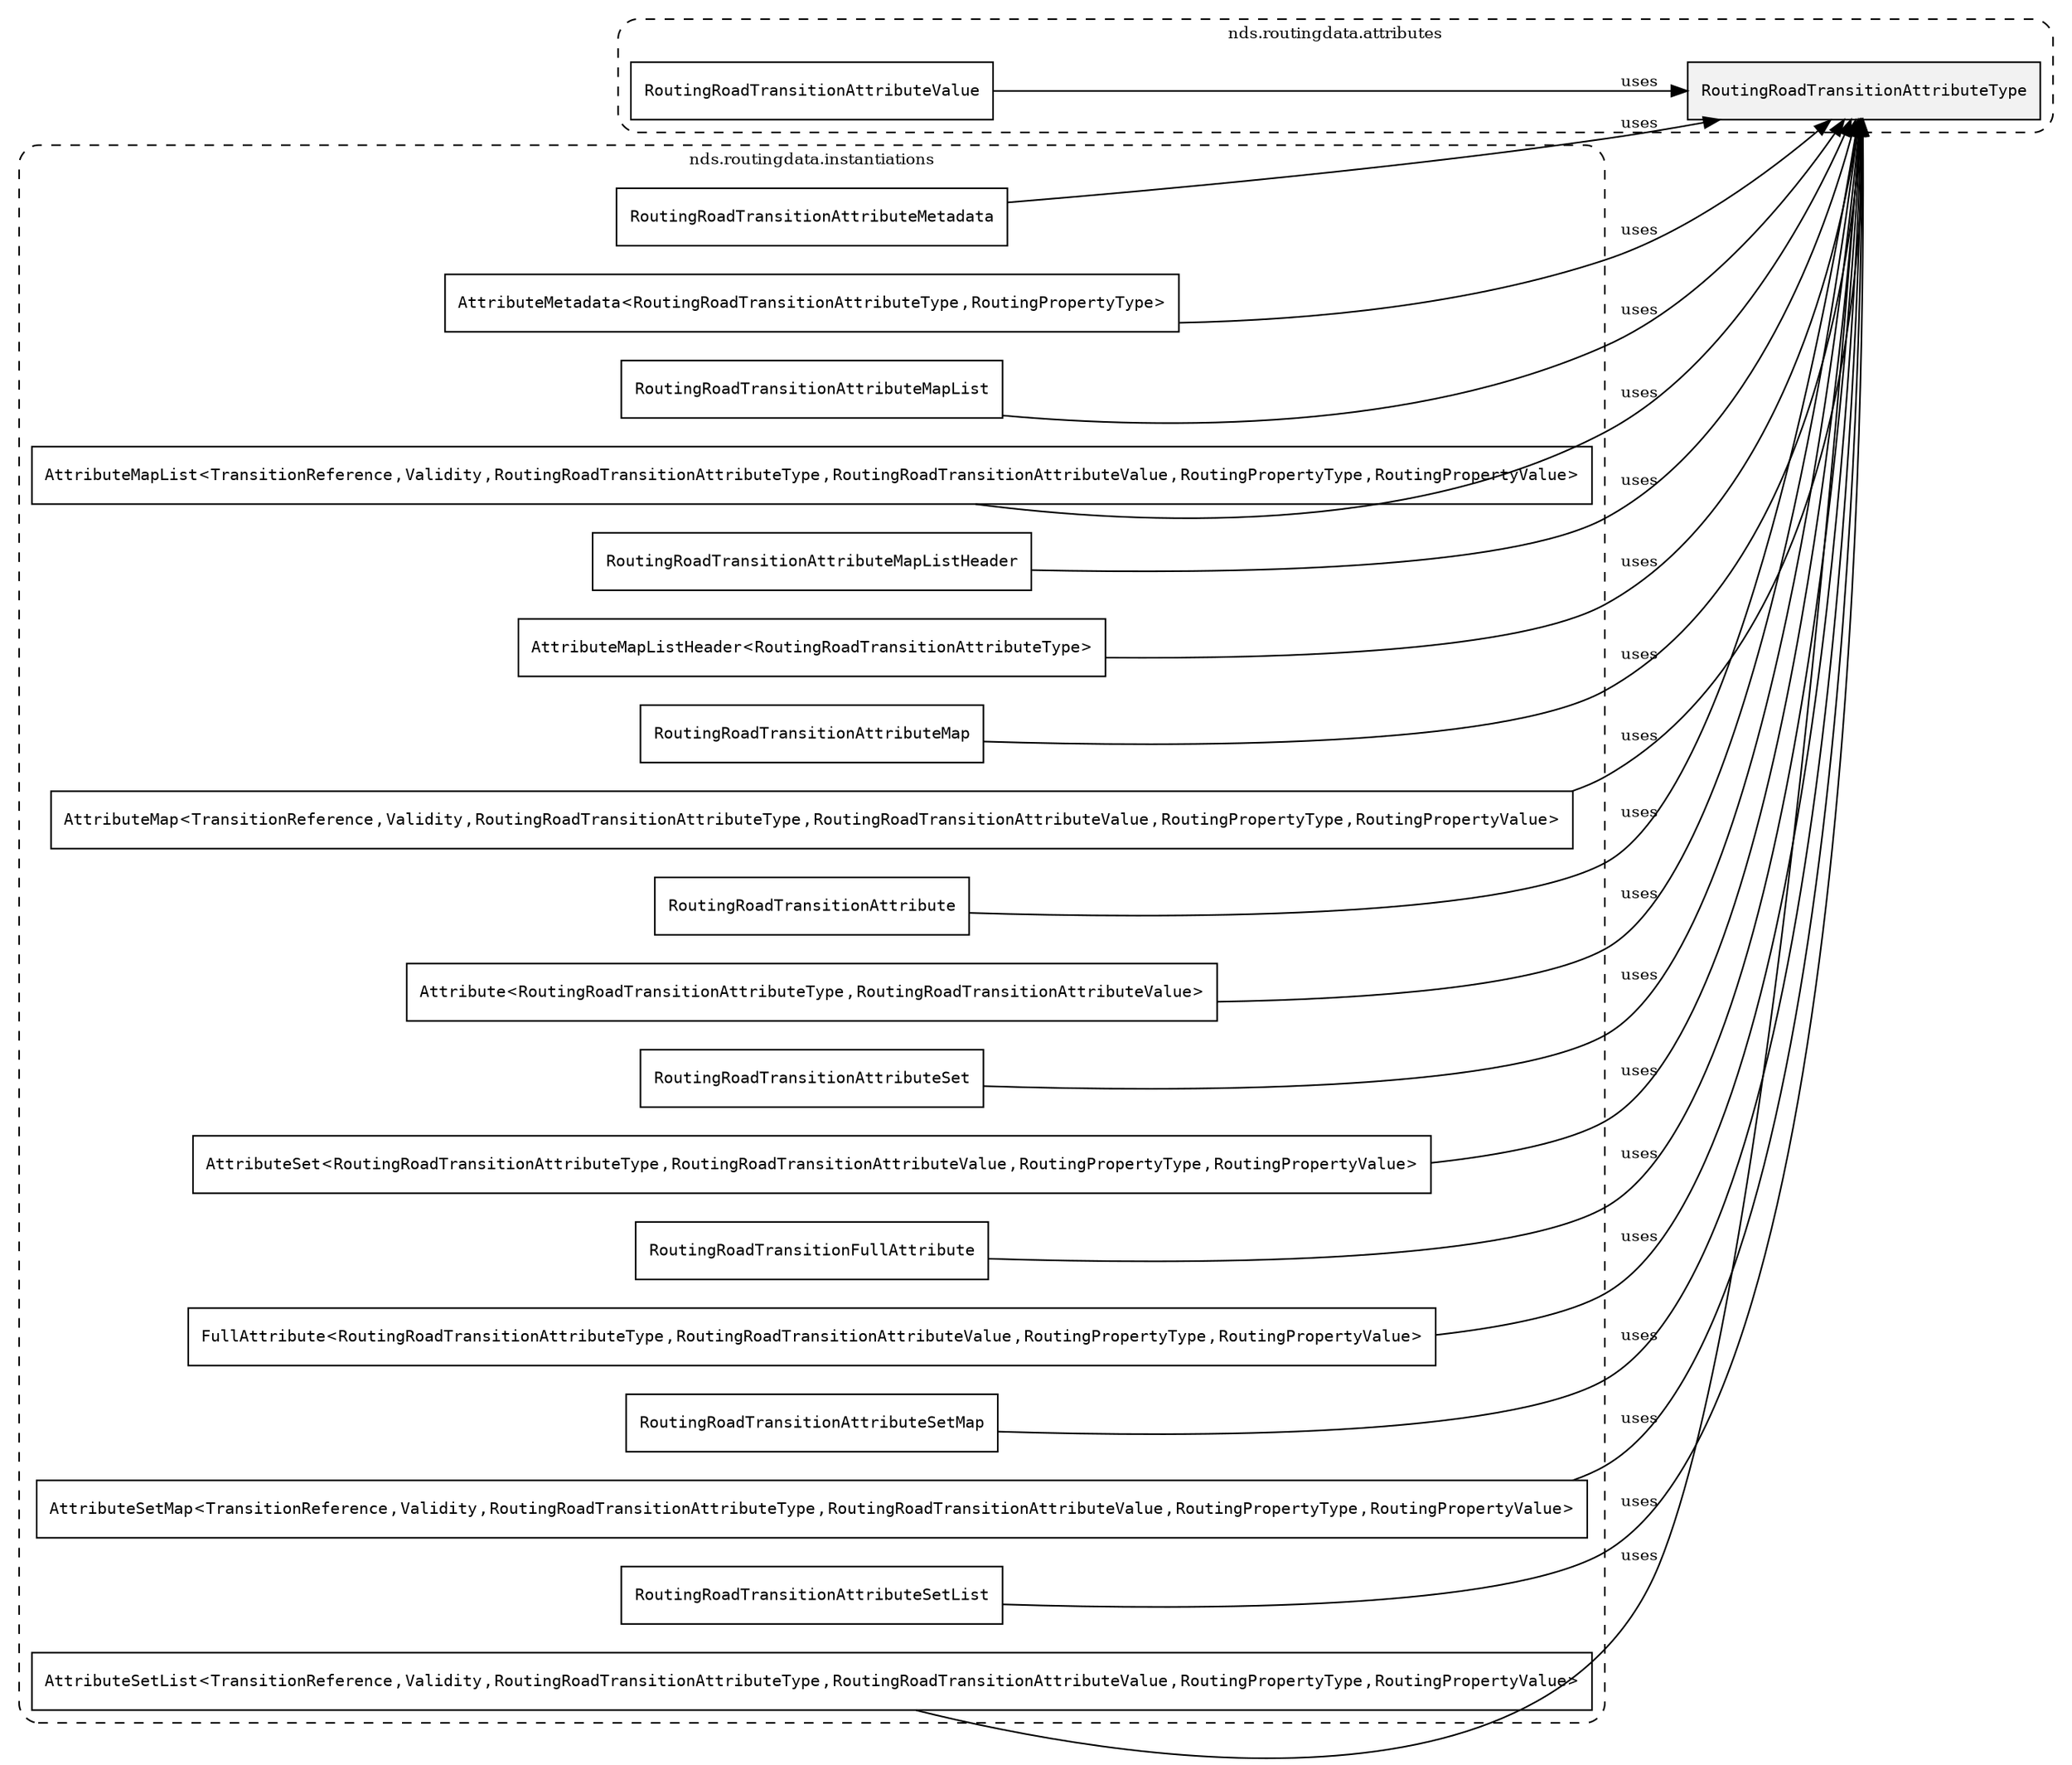 /**
 * This dot file creates symbol collaboration diagram for RoutingRoadTransitionAttributeType.
 */
digraph ZSERIO
{
    node [shape=box, fontsize=10];
    rankdir="LR";
    fontsize=10;
    tooltip="RoutingRoadTransitionAttributeType collaboration diagram";

    subgraph "cluster_nds.routingdata.attributes"
    {
        style="dashed, rounded";
        label="nds.routingdata.attributes";
        tooltip="Package nds.routingdata.attributes";
        href="../../../content/packages/nds.routingdata.attributes.html#Package-nds-routingdata-attributes";
        target="_parent";

        "RoutingRoadTransitionAttributeType" [style="filled", fillcolor="#0000000D", target="_parent", label=<<font face="monospace"><table align="center" border="0" cellspacing="0" cellpadding="0"><tr><td href="../../../content/packages/nds.routingdata.attributes.html#Enum-RoutingRoadTransitionAttributeType" title="Enum defined in nds.routingdata.attributes">RoutingRoadTransitionAttributeType</td></tr></table></font>>];
        "RoutingRoadTransitionAttributeValue" [target="_parent", label=<<font face="monospace"><table align="center" border="0" cellspacing="0" cellpadding="0"><tr><td href="../../../content/packages/nds.routingdata.attributes.html#Choice-RoutingRoadTransitionAttributeValue" title="Choice defined in nds.routingdata.attributes">RoutingRoadTransitionAttributeValue</td></tr></table></font>>];
    }

    subgraph "cluster_nds.routingdata.instantiations"
    {
        style="dashed, rounded";
        label="nds.routingdata.instantiations";
        tooltip="Package nds.routingdata.instantiations";
        href="../../../content/packages/nds.routingdata.instantiations.html#Package-nds-routingdata-instantiations";
        target="_parent";

        "RoutingRoadTransitionAttributeMetadata" [target="_parent", label=<<font face="monospace"><table align="center" border="0" cellspacing="0" cellpadding="0"><tr><td href="../../../content/packages/nds.routingdata.instantiations.html#InstantiateType-RoutingRoadTransitionAttributeMetadata" title="InstantiateType defined in nds.routingdata.instantiations">RoutingRoadTransitionAttributeMetadata</td></tr></table></font>>];
        "AttributeMetadata&lt;RoutingRoadTransitionAttributeType,RoutingPropertyType&gt;" [target="_parent", label=<<font face="monospace"><table align="center" border="0" cellspacing="0" cellpadding="0"><tr><td href="../../../content/packages/nds.core.attributemap.html#Structure-AttributeMetadata" title="Structure defined in nds.core.attributemap">AttributeMetadata</td><td>&lt;</td><td><table align="center" border="0" cellspacing="0" cellpadding="0"><tr><td href="../../../content/packages/nds.routingdata.attributes.html#Enum-RoutingRoadTransitionAttributeType" title="Enum defined in nds.routingdata.attributes">RoutingRoadTransitionAttributeType</td></tr></table></td><td>,</td><td><table align="center" border="0" cellspacing="0" cellpadding="0"><tr><td href="../../../content/packages/nds.routingdata.properties.html#Structure-RoutingPropertyType" title="Structure defined in nds.routingdata.properties">RoutingPropertyType</td></tr></table></td><td>&gt;</td></tr></table></font>>];
        "RoutingRoadTransitionAttributeMapList" [target="_parent", label=<<font face="monospace"><table align="center" border="0" cellspacing="0" cellpadding="0"><tr><td href="../../../content/packages/nds.routingdata.instantiations.html#InstantiateType-RoutingRoadTransitionAttributeMapList" title="InstantiateType defined in nds.routingdata.instantiations">RoutingRoadTransitionAttributeMapList</td></tr></table></font>>];
        "AttributeMapList&lt;TransitionReference,Validity,RoutingRoadTransitionAttributeType,RoutingRoadTransitionAttributeValue,RoutingPropertyType,RoutingPropertyValue&gt;" [target="_parent", label=<<font face="monospace"><table align="center" border="0" cellspacing="0" cellpadding="0"><tr><td href="../../../content/packages/nds.core.attributemap.html#Structure-AttributeMapList" title="Structure defined in nds.core.attributemap">AttributeMapList</td><td>&lt;</td><td><table align="center" border="0" cellspacing="0" cellpadding="0"><tr><td href="../../../content/packages/nds.road.reference.types.html#Structure-TransitionReference" title="Structure defined in nds.road.reference.types">TransitionReference</td></tr></table></td><td>,</td><td><table align="center" border="0" cellspacing="0" cellpadding="0"><tr><td href="../../../content/packages/nds.core.attributemap.html#Structure-Validity" title="Structure defined in nds.core.attributemap">Validity</td></tr></table></td><td>,</td><td><table align="center" border="0" cellspacing="0" cellpadding="0"><tr><td href="../../../content/packages/nds.routingdata.attributes.html#Enum-RoutingRoadTransitionAttributeType" title="Enum defined in nds.routingdata.attributes">RoutingRoadTransitionAttributeType</td></tr></table></td><td>,</td><td><table align="center" border="0" cellspacing="0" cellpadding="0"><tr><td href="../../../content/packages/nds.routingdata.attributes.html#Choice-RoutingRoadTransitionAttributeValue" title="Choice defined in nds.routingdata.attributes">RoutingRoadTransitionAttributeValue</td></tr></table></td><td>,</td><td><table align="center" border="0" cellspacing="0" cellpadding="0"><tr><td href="../../../content/packages/nds.routingdata.properties.html#Structure-RoutingPropertyType" title="Structure defined in nds.routingdata.properties">RoutingPropertyType</td></tr></table></td><td>,</td><td><table align="center" border="0" cellspacing="0" cellpadding="0"><tr><td href="../../../content/packages/nds.routingdata.properties.html#Structure-RoutingPropertyValue" title="Structure defined in nds.routingdata.properties">RoutingPropertyValue</td></tr></table></td><td>&gt;</td></tr></table></font>>];
        "RoutingRoadTransitionAttributeMapListHeader" [target="_parent", label=<<font face="monospace"><table align="center" border="0" cellspacing="0" cellpadding="0"><tr><td href="../../../content/packages/nds.routingdata.instantiations.html#InstantiateType-RoutingRoadTransitionAttributeMapListHeader" title="InstantiateType defined in nds.routingdata.instantiations">RoutingRoadTransitionAttributeMapListHeader</td></tr></table></font>>];
        "AttributeMapListHeader&lt;RoutingRoadTransitionAttributeType&gt;" [target="_parent", label=<<font face="monospace"><table align="center" border="0" cellspacing="0" cellpadding="0"><tr><td href="../../../content/packages/nds.core.attributemap.html#Structure-AttributeMapListHeader" title="Structure defined in nds.core.attributemap">AttributeMapListHeader</td><td>&lt;</td><td><table align="center" border="0" cellspacing="0" cellpadding="0"><tr><td href="../../../content/packages/nds.routingdata.attributes.html#Enum-RoutingRoadTransitionAttributeType" title="Enum defined in nds.routingdata.attributes">RoutingRoadTransitionAttributeType</td></tr></table></td><td>&gt;</td></tr></table></font>>];
        "RoutingRoadTransitionAttributeMap" [target="_parent", label=<<font face="monospace"><table align="center" border="0" cellspacing="0" cellpadding="0"><tr><td href="../../../content/packages/nds.routingdata.instantiations.html#InstantiateType-RoutingRoadTransitionAttributeMap" title="InstantiateType defined in nds.routingdata.instantiations">RoutingRoadTransitionAttributeMap</td></tr></table></font>>];
        "AttributeMap&lt;TransitionReference,Validity,RoutingRoadTransitionAttributeType,RoutingRoadTransitionAttributeValue,RoutingPropertyType,RoutingPropertyValue&gt;" [target="_parent", label=<<font face="monospace"><table align="center" border="0" cellspacing="0" cellpadding="0"><tr><td href="../../../content/packages/nds.core.attributemap.html#Structure-AttributeMap" title="Structure defined in nds.core.attributemap">AttributeMap</td><td>&lt;</td><td><table align="center" border="0" cellspacing="0" cellpadding="0"><tr><td href="../../../content/packages/nds.road.reference.types.html#Structure-TransitionReference" title="Structure defined in nds.road.reference.types">TransitionReference</td></tr></table></td><td>,</td><td><table align="center" border="0" cellspacing="0" cellpadding="0"><tr><td href="../../../content/packages/nds.core.attributemap.html#Structure-Validity" title="Structure defined in nds.core.attributemap">Validity</td></tr></table></td><td>,</td><td><table align="center" border="0" cellspacing="0" cellpadding="0"><tr><td href="../../../content/packages/nds.routingdata.attributes.html#Enum-RoutingRoadTransitionAttributeType" title="Enum defined in nds.routingdata.attributes">RoutingRoadTransitionAttributeType</td></tr></table></td><td>,</td><td><table align="center" border="0" cellspacing="0" cellpadding="0"><tr><td href="../../../content/packages/nds.routingdata.attributes.html#Choice-RoutingRoadTransitionAttributeValue" title="Choice defined in nds.routingdata.attributes">RoutingRoadTransitionAttributeValue</td></tr></table></td><td>,</td><td><table align="center" border="0" cellspacing="0" cellpadding="0"><tr><td href="../../../content/packages/nds.routingdata.properties.html#Structure-RoutingPropertyType" title="Structure defined in nds.routingdata.properties">RoutingPropertyType</td></tr></table></td><td>,</td><td><table align="center" border="0" cellspacing="0" cellpadding="0"><tr><td href="../../../content/packages/nds.routingdata.properties.html#Structure-RoutingPropertyValue" title="Structure defined in nds.routingdata.properties">RoutingPropertyValue</td></tr></table></td><td>&gt;</td></tr></table></font>>];
        "RoutingRoadTransitionAttribute" [target="_parent", label=<<font face="monospace"><table align="center" border="0" cellspacing="0" cellpadding="0"><tr><td href="../../../content/packages/nds.routingdata.instantiations.html#InstantiateType-RoutingRoadTransitionAttribute" title="InstantiateType defined in nds.routingdata.instantiations">RoutingRoadTransitionAttribute</td></tr></table></font>>];
        "Attribute&lt;RoutingRoadTransitionAttributeType,RoutingRoadTransitionAttributeValue&gt;" [target="_parent", label=<<font face="monospace"><table align="center" border="0" cellspacing="0" cellpadding="0"><tr><td href="../../../content/packages/nds.core.attributemap.html#Structure-Attribute" title="Structure defined in nds.core.attributemap">Attribute</td><td>&lt;</td><td><table align="center" border="0" cellspacing="0" cellpadding="0"><tr><td href="../../../content/packages/nds.routingdata.attributes.html#Enum-RoutingRoadTransitionAttributeType" title="Enum defined in nds.routingdata.attributes">RoutingRoadTransitionAttributeType</td></tr></table></td><td>,</td><td><table align="center" border="0" cellspacing="0" cellpadding="0"><tr><td href="../../../content/packages/nds.routingdata.attributes.html#Choice-RoutingRoadTransitionAttributeValue" title="Choice defined in nds.routingdata.attributes">RoutingRoadTransitionAttributeValue</td></tr></table></td><td>&gt;</td></tr></table></font>>];
        "RoutingRoadTransitionAttributeSet" [target="_parent", label=<<font face="monospace"><table align="center" border="0" cellspacing="0" cellpadding="0"><tr><td href="../../../content/packages/nds.routingdata.instantiations.html#InstantiateType-RoutingRoadTransitionAttributeSet" title="InstantiateType defined in nds.routingdata.instantiations">RoutingRoadTransitionAttributeSet</td></tr></table></font>>];
        "AttributeSet&lt;RoutingRoadTransitionAttributeType,RoutingRoadTransitionAttributeValue,RoutingPropertyType,RoutingPropertyValue&gt;" [target="_parent", label=<<font face="monospace"><table align="center" border="0" cellspacing="0" cellpadding="0"><tr><td href="../../../content/packages/nds.core.attributemap.html#Structure-AttributeSet" title="Structure defined in nds.core.attributemap">AttributeSet</td><td>&lt;</td><td><table align="center" border="0" cellspacing="0" cellpadding="0"><tr><td href="../../../content/packages/nds.routingdata.attributes.html#Enum-RoutingRoadTransitionAttributeType" title="Enum defined in nds.routingdata.attributes">RoutingRoadTransitionAttributeType</td></tr></table></td><td>,</td><td><table align="center" border="0" cellspacing="0" cellpadding="0"><tr><td href="../../../content/packages/nds.routingdata.attributes.html#Choice-RoutingRoadTransitionAttributeValue" title="Choice defined in nds.routingdata.attributes">RoutingRoadTransitionAttributeValue</td></tr></table></td><td>,</td><td><table align="center" border="0" cellspacing="0" cellpadding="0"><tr><td href="../../../content/packages/nds.routingdata.properties.html#Structure-RoutingPropertyType" title="Structure defined in nds.routingdata.properties">RoutingPropertyType</td></tr></table></td><td>,</td><td><table align="center" border="0" cellspacing="0" cellpadding="0"><tr><td href="../../../content/packages/nds.routingdata.properties.html#Structure-RoutingPropertyValue" title="Structure defined in nds.routingdata.properties">RoutingPropertyValue</td></tr></table></td><td>&gt;</td></tr></table></font>>];
        "RoutingRoadTransitionFullAttribute" [target="_parent", label=<<font face="monospace"><table align="center" border="0" cellspacing="0" cellpadding="0"><tr><td href="../../../content/packages/nds.routingdata.instantiations.html#InstantiateType-RoutingRoadTransitionFullAttribute" title="InstantiateType defined in nds.routingdata.instantiations">RoutingRoadTransitionFullAttribute</td></tr></table></font>>];
        "FullAttribute&lt;RoutingRoadTransitionAttributeType,RoutingRoadTransitionAttributeValue,RoutingPropertyType,RoutingPropertyValue&gt;" [target="_parent", label=<<font face="monospace"><table align="center" border="0" cellspacing="0" cellpadding="0"><tr><td href="../../../content/packages/nds.core.attributemap.html#Structure-FullAttribute" title="Structure defined in nds.core.attributemap">FullAttribute</td><td>&lt;</td><td><table align="center" border="0" cellspacing="0" cellpadding="0"><tr><td href="../../../content/packages/nds.routingdata.attributes.html#Enum-RoutingRoadTransitionAttributeType" title="Enum defined in nds.routingdata.attributes">RoutingRoadTransitionAttributeType</td></tr></table></td><td>,</td><td><table align="center" border="0" cellspacing="0" cellpadding="0"><tr><td href="../../../content/packages/nds.routingdata.attributes.html#Choice-RoutingRoadTransitionAttributeValue" title="Choice defined in nds.routingdata.attributes">RoutingRoadTransitionAttributeValue</td></tr></table></td><td>,</td><td><table align="center" border="0" cellspacing="0" cellpadding="0"><tr><td href="../../../content/packages/nds.routingdata.properties.html#Structure-RoutingPropertyType" title="Structure defined in nds.routingdata.properties">RoutingPropertyType</td></tr></table></td><td>,</td><td><table align="center" border="0" cellspacing="0" cellpadding="0"><tr><td href="../../../content/packages/nds.routingdata.properties.html#Structure-RoutingPropertyValue" title="Structure defined in nds.routingdata.properties">RoutingPropertyValue</td></tr></table></td><td>&gt;</td></tr></table></font>>];
        "RoutingRoadTransitionAttributeSetMap" [target="_parent", label=<<font face="monospace"><table align="center" border="0" cellspacing="0" cellpadding="0"><tr><td href="../../../content/packages/nds.routingdata.instantiations.html#InstantiateType-RoutingRoadTransitionAttributeSetMap" title="InstantiateType defined in nds.routingdata.instantiations">RoutingRoadTransitionAttributeSetMap</td></tr></table></font>>];
        "AttributeSetMap&lt;TransitionReference,Validity,RoutingRoadTransitionAttributeType,RoutingRoadTransitionAttributeValue,RoutingPropertyType,RoutingPropertyValue&gt;" [target="_parent", label=<<font face="monospace"><table align="center" border="0" cellspacing="0" cellpadding="0"><tr><td href="../../../content/packages/nds.core.attributemap.html#Structure-AttributeSetMap" title="Structure defined in nds.core.attributemap">AttributeSetMap</td><td>&lt;</td><td><table align="center" border="0" cellspacing="0" cellpadding="0"><tr><td href="../../../content/packages/nds.road.reference.types.html#Structure-TransitionReference" title="Structure defined in nds.road.reference.types">TransitionReference</td></tr></table></td><td>,</td><td><table align="center" border="0" cellspacing="0" cellpadding="0"><tr><td href="../../../content/packages/nds.core.attributemap.html#Structure-Validity" title="Structure defined in nds.core.attributemap">Validity</td></tr></table></td><td>,</td><td><table align="center" border="0" cellspacing="0" cellpadding="0"><tr><td href="../../../content/packages/nds.routingdata.attributes.html#Enum-RoutingRoadTransitionAttributeType" title="Enum defined in nds.routingdata.attributes">RoutingRoadTransitionAttributeType</td></tr></table></td><td>,</td><td><table align="center" border="0" cellspacing="0" cellpadding="0"><tr><td href="../../../content/packages/nds.routingdata.attributes.html#Choice-RoutingRoadTransitionAttributeValue" title="Choice defined in nds.routingdata.attributes">RoutingRoadTransitionAttributeValue</td></tr></table></td><td>,</td><td><table align="center" border="0" cellspacing="0" cellpadding="0"><tr><td href="../../../content/packages/nds.routingdata.properties.html#Structure-RoutingPropertyType" title="Structure defined in nds.routingdata.properties">RoutingPropertyType</td></tr></table></td><td>,</td><td><table align="center" border="0" cellspacing="0" cellpadding="0"><tr><td href="../../../content/packages/nds.routingdata.properties.html#Structure-RoutingPropertyValue" title="Structure defined in nds.routingdata.properties">RoutingPropertyValue</td></tr></table></td><td>&gt;</td></tr></table></font>>];
        "RoutingRoadTransitionAttributeSetList" [target="_parent", label=<<font face="monospace"><table align="center" border="0" cellspacing="0" cellpadding="0"><tr><td href="../../../content/packages/nds.routingdata.instantiations.html#InstantiateType-RoutingRoadTransitionAttributeSetList" title="InstantiateType defined in nds.routingdata.instantiations">RoutingRoadTransitionAttributeSetList</td></tr></table></font>>];
        "AttributeSetList&lt;TransitionReference,Validity,RoutingRoadTransitionAttributeType,RoutingRoadTransitionAttributeValue,RoutingPropertyType,RoutingPropertyValue&gt;" [target="_parent", label=<<font face="monospace"><table align="center" border="0" cellspacing="0" cellpadding="0"><tr><td href="../../../content/packages/nds.core.attributemap.html#Structure-AttributeSetList" title="Structure defined in nds.core.attributemap">AttributeSetList</td><td>&lt;</td><td><table align="center" border="0" cellspacing="0" cellpadding="0"><tr><td href="../../../content/packages/nds.road.reference.types.html#Structure-TransitionReference" title="Structure defined in nds.road.reference.types">TransitionReference</td></tr></table></td><td>,</td><td><table align="center" border="0" cellspacing="0" cellpadding="0"><tr><td href="../../../content/packages/nds.core.attributemap.html#Structure-Validity" title="Structure defined in nds.core.attributemap">Validity</td></tr></table></td><td>,</td><td><table align="center" border="0" cellspacing="0" cellpadding="0"><tr><td href="../../../content/packages/nds.routingdata.attributes.html#Enum-RoutingRoadTransitionAttributeType" title="Enum defined in nds.routingdata.attributes">RoutingRoadTransitionAttributeType</td></tr></table></td><td>,</td><td><table align="center" border="0" cellspacing="0" cellpadding="0"><tr><td href="../../../content/packages/nds.routingdata.attributes.html#Choice-RoutingRoadTransitionAttributeValue" title="Choice defined in nds.routingdata.attributes">RoutingRoadTransitionAttributeValue</td></tr></table></td><td>,</td><td><table align="center" border="0" cellspacing="0" cellpadding="0"><tr><td href="../../../content/packages/nds.routingdata.properties.html#Structure-RoutingPropertyType" title="Structure defined in nds.routingdata.properties">RoutingPropertyType</td></tr></table></td><td>,</td><td><table align="center" border="0" cellspacing="0" cellpadding="0"><tr><td href="../../../content/packages/nds.routingdata.properties.html#Structure-RoutingPropertyValue" title="Structure defined in nds.routingdata.properties">RoutingPropertyValue</td></tr></table></td><td>&gt;</td></tr></table></font>>];
    }

    "RoutingRoadTransitionAttributeMetadata" -> "RoutingRoadTransitionAttributeType" [label="uses", fontsize=10];
    "AttributeMetadata&lt;RoutingRoadTransitionAttributeType,RoutingPropertyType&gt;" -> "RoutingRoadTransitionAttributeType" [label="uses", fontsize=10];
    "RoutingRoadTransitionAttributeMapList" -> "RoutingRoadTransitionAttributeType" [label="uses", fontsize=10];
    "AttributeMapList&lt;TransitionReference,Validity,RoutingRoadTransitionAttributeType,RoutingRoadTransitionAttributeValue,RoutingPropertyType,RoutingPropertyValue&gt;" -> "RoutingRoadTransitionAttributeType" [label="uses", fontsize=10];
    "RoutingRoadTransitionAttributeMapListHeader" -> "RoutingRoadTransitionAttributeType" [label="uses", fontsize=10];
    "AttributeMapListHeader&lt;RoutingRoadTransitionAttributeType&gt;" -> "RoutingRoadTransitionAttributeType" [label="uses", fontsize=10];
    "RoutingRoadTransitionAttributeMap" -> "RoutingRoadTransitionAttributeType" [label="uses", fontsize=10];
    "AttributeMap&lt;TransitionReference,Validity,RoutingRoadTransitionAttributeType,RoutingRoadTransitionAttributeValue,RoutingPropertyType,RoutingPropertyValue&gt;" -> "RoutingRoadTransitionAttributeType" [label="uses", fontsize=10];
    "RoutingRoadTransitionAttribute" -> "RoutingRoadTransitionAttributeType" [label="uses", fontsize=10];
    "Attribute&lt;RoutingRoadTransitionAttributeType,RoutingRoadTransitionAttributeValue&gt;" -> "RoutingRoadTransitionAttributeType" [label="uses", fontsize=10];
    "RoutingRoadTransitionAttributeSet" -> "RoutingRoadTransitionAttributeType" [label="uses", fontsize=10];
    "AttributeSet&lt;RoutingRoadTransitionAttributeType,RoutingRoadTransitionAttributeValue,RoutingPropertyType,RoutingPropertyValue&gt;" -> "RoutingRoadTransitionAttributeType" [label="uses", fontsize=10];
    "RoutingRoadTransitionFullAttribute" -> "RoutingRoadTransitionAttributeType" [label="uses", fontsize=10];
    "FullAttribute&lt;RoutingRoadTransitionAttributeType,RoutingRoadTransitionAttributeValue,RoutingPropertyType,RoutingPropertyValue&gt;" -> "RoutingRoadTransitionAttributeType" [label="uses", fontsize=10];
    "RoutingRoadTransitionAttributeSetMap" -> "RoutingRoadTransitionAttributeType" [label="uses", fontsize=10];
    "AttributeSetMap&lt;TransitionReference,Validity,RoutingRoadTransitionAttributeType,RoutingRoadTransitionAttributeValue,RoutingPropertyType,RoutingPropertyValue&gt;" -> "RoutingRoadTransitionAttributeType" [label="uses", fontsize=10];
    "RoutingRoadTransitionAttributeSetList" -> "RoutingRoadTransitionAttributeType" [label="uses", fontsize=10];
    "AttributeSetList&lt;TransitionReference,Validity,RoutingRoadTransitionAttributeType,RoutingRoadTransitionAttributeValue,RoutingPropertyType,RoutingPropertyValue&gt;" -> "RoutingRoadTransitionAttributeType" [label="uses", fontsize=10];
    "RoutingRoadTransitionAttributeValue" -> "RoutingRoadTransitionAttributeType" [label="uses", fontsize=10];
}
